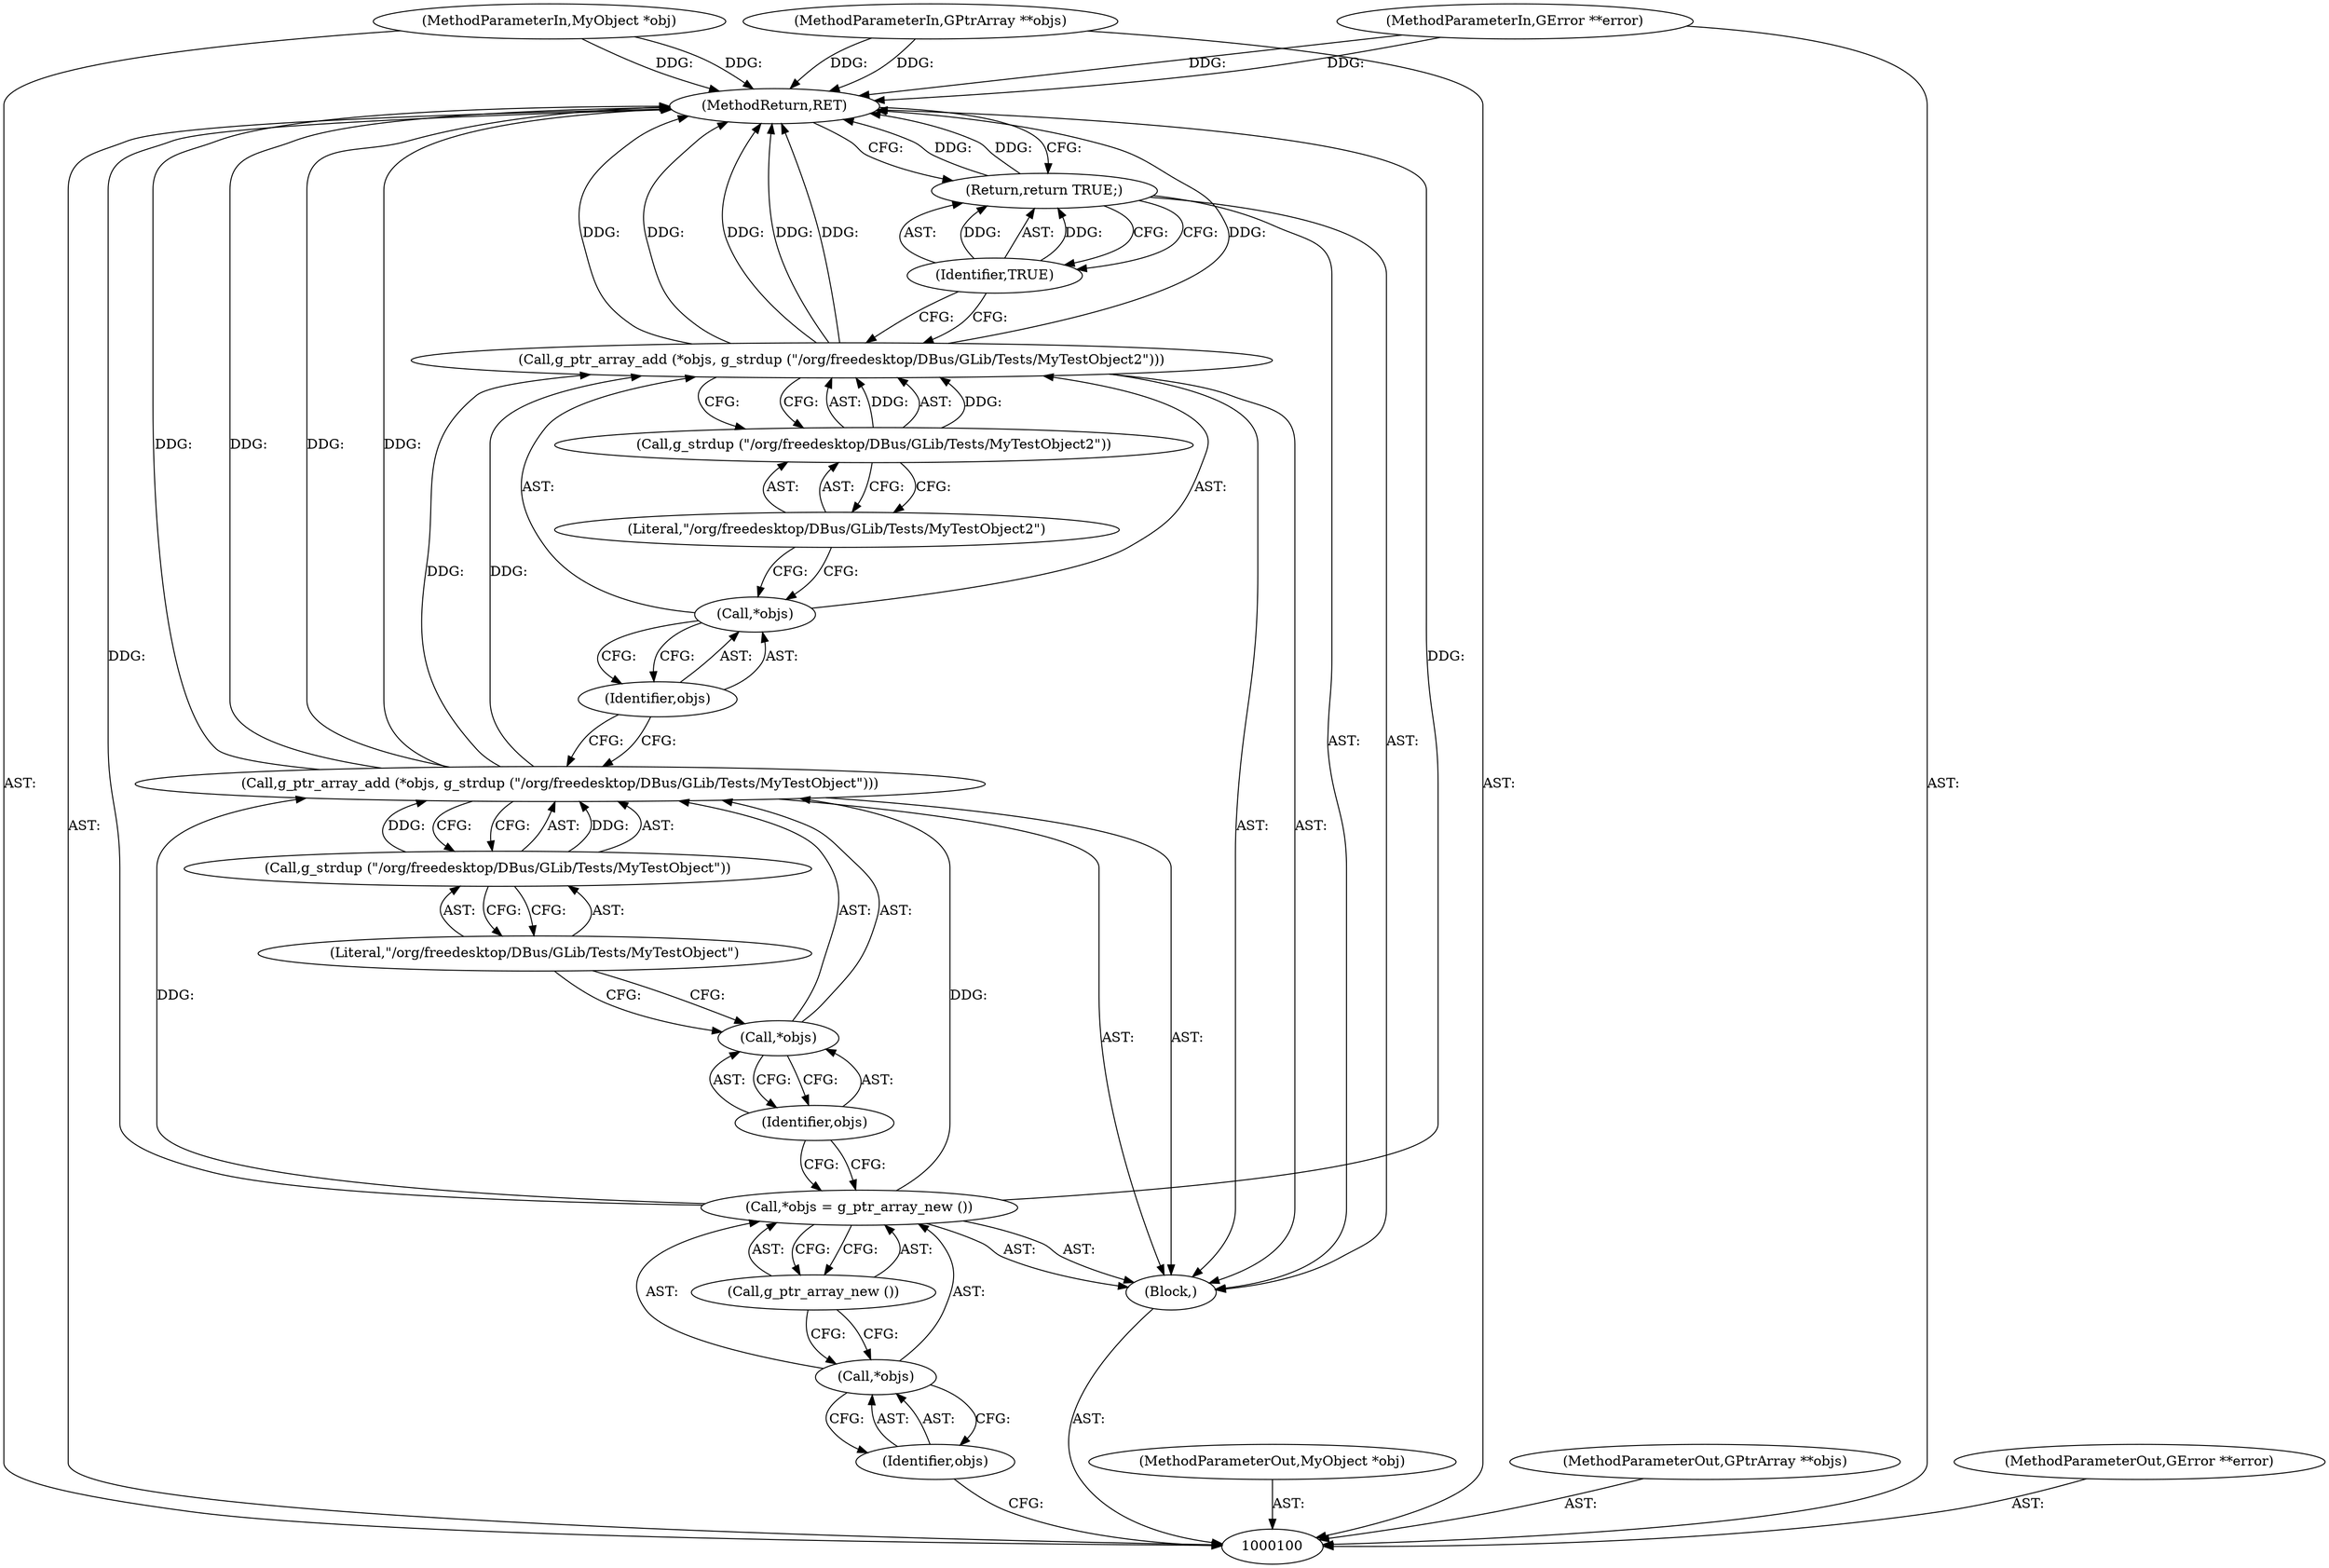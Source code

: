 digraph "1_dbus_9a6bce9b615abca6068348c1606ba8eaf13d9ae0_18" {
"1000121" [label="(MethodReturn,RET)"];
"1000101" [label="(MethodParameterIn,MyObject *obj)"];
"1000151" [label="(MethodParameterOut,MyObject *obj)"];
"1000102" [label="(MethodParameterIn,GPtrArray **objs)"];
"1000152" [label="(MethodParameterOut,GPtrArray **objs)"];
"1000103" [label="(MethodParameterIn,GError **error)"];
"1000153" [label="(MethodParameterOut,GError **error)"];
"1000104" [label="(Block,)"];
"1000108" [label="(Call,g_ptr_array_new ())"];
"1000105" [label="(Call,*objs = g_ptr_array_new ())"];
"1000106" [label="(Call,*objs)"];
"1000107" [label="(Identifier,objs)"];
"1000110" [label="(Call,*objs)"];
"1000109" [label="(Call,g_ptr_array_add (*objs, g_strdup (\"/org/freedesktop/DBus/GLib/Tests/MyTestObject\")))"];
"1000111" [label="(Identifier,objs)"];
"1000112" [label="(Call,g_strdup (\"/org/freedesktop/DBus/GLib/Tests/MyTestObject\"))"];
"1000113" [label="(Literal,\"/org/freedesktop/DBus/GLib/Tests/MyTestObject\")"];
"1000115" [label="(Call,*objs)"];
"1000114" [label="(Call,g_ptr_array_add (*objs, g_strdup (\"/org/freedesktop/DBus/GLib/Tests/MyTestObject2\")))"];
"1000116" [label="(Identifier,objs)"];
"1000117" [label="(Call,g_strdup (\"/org/freedesktop/DBus/GLib/Tests/MyTestObject2\"))"];
"1000118" [label="(Literal,\"/org/freedesktop/DBus/GLib/Tests/MyTestObject2\")"];
"1000119" [label="(Return,return TRUE;)"];
"1000120" [label="(Identifier,TRUE)"];
"1000121" -> "1000100"  [label="AST: "];
"1000121" -> "1000119"  [label="CFG: "];
"1000114" -> "1000121"  [label="DDG: "];
"1000114" -> "1000121"  [label="DDG: "];
"1000114" -> "1000121"  [label="DDG: "];
"1000105" -> "1000121"  [label="DDG: "];
"1000103" -> "1000121"  [label="DDG: "];
"1000101" -> "1000121"  [label="DDG: "];
"1000109" -> "1000121"  [label="DDG: "];
"1000109" -> "1000121"  [label="DDG: "];
"1000102" -> "1000121"  [label="DDG: "];
"1000119" -> "1000121"  [label="DDG: "];
"1000101" -> "1000100"  [label="AST: "];
"1000101" -> "1000121"  [label="DDG: "];
"1000151" -> "1000100"  [label="AST: "];
"1000102" -> "1000100"  [label="AST: "];
"1000102" -> "1000121"  [label="DDG: "];
"1000152" -> "1000100"  [label="AST: "];
"1000103" -> "1000100"  [label="AST: "];
"1000103" -> "1000121"  [label="DDG: "];
"1000153" -> "1000100"  [label="AST: "];
"1000104" -> "1000100"  [label="AST: "];
"1000105" -> "1000104"  [label="AST: "];
"1000109" -> "1000104"  [label="AST: "];
"1000114" -> "1000104"  [label="AST: "];
"1000119" -> "1000104"  [label="AST: "];
"1000108" -> "1000105"  [label="AST: "];
"1000108" -> "1000106"  [label="CFG: "];
"1000105" -> "1000108"  [label="CFG: "];
"1000105" -> "1000104"  [label="AST: "];
"1000105" -> "1000108"  [label="CFG: "];
"1000106" -> "1000105"  [label="AST: "];
"1000108" -> "1000105"  [label="AST: "];
"1000111" -> "1000105"  [label="CFG: "];
"1000105" -> "1000121"  [label="DDG: "];
"1000105" -> "1000109"  [label="DDG: "];
"1000106" -> "1000105"  [label="AST: "];
"1000106" -> "1000107"  [label="CFG: "];
"1000107" -> "1000106"  [label="AST: "];
"1000108" -> "1000106"  [label="CFG: "];
"1000107" -> "1000106"  [label="AST: "];
"1000107" -> "1000100"  [label="CFG: "];
"1000106" -> "1000107"  [label="CFG: "];
"1000110" -> "1000109"  [label="AST: "];
"1000110" -> "1000111"  [label="CFG: "];
"1000111" -> "1000110"  [label="AST: "];
"1000113" -> "1000110"  [label="CFG: "];
"1000109" -> "1000104"  [label="AST: "];
"1000109" -> "1000112"  [label="CFG: "];
"1000110" -> "1000109"  [label="AST: "];
"1000112" -> "1000109"  [label="AST: "];
"1000116" -> "1000109"  [label="CFG: "];
"1000109" -> "1000121"  [label="DDG: "];
"1000109" -> "1000121"  [label="DDG: "];
"1000105" -> "1000109"  [label="DDG: "];
"1000112" -> "1000109"  [label="DDG: "];
"1000109" -> "1000114"  [label="DDG: "];
"1000111" -> "1000110"  [label="AST: "];
"1000111" -> "1000105"  [label="CFG: "];
"1000110" -> "1000111"  [label="CFG: "];
"1000112" -> "1000109"  [label="AST: "];
"1000112" -> "1000113"  [label="CFG: "];
"1000113" -> "1000112"  [label="AST: "];
"1000109" -> "1000112"  [label="CFG: "];
"1000112" -> "1000109"  [label="DDG: "];
"1000113" -> "1000112"  [label="AST: "];
"1000113" -> "1000110"  [label="CFG: "];
"1000112" -> "1000113"  [label="CFG: "];
"1000115" -> "1000114"  [label="AST: "];
"1000115" -> "1000116"  [label="CFG: "];
"1000116" -> "1000115"  [label="AST: "];
"1000118" -> "1000115"  [label="CFG: "];
"1000114" -> "1000104"  [label="AST: "];
"1000114" -> "1000117"  [label="CFG: "];
"1000115" -> "1000114"  [label="AST: "];
"1000117" -> "1000114"  [label="AST: "];
"1000120" -> "1000114"  [label="CFG: "];
"1000114" -> "1000121"  [label="DDG: "];
"1000114" -> "1000121"  [label="DDG: "];
"1000114" -> "1000121"  [label="DDG: "];
"1000109" -> "1000114"  [label="DDG: "];
"1000117" -> "1000114"  [label="DDG: "];
"1000116" -> "1000115"  [label="AST: "];
"1000116" -> "1000109"  [label="CFG: "];
"1000115" -> "1000116"  [label="CFG: "];
"1000117" -> "1000114"  [label="AST: "];
"1000117" -> "1000118"  [label="CFG: "];
"1000118" -> "1000117"  [label="AST: "];
"1000114" -> "1000117"  [label="CFG: "];
"1000117" -> "1000114"  [label="DDG: "];
"1000118" -> "1000117"  [label="AST: "];
"1000118" -> "1000115"  [label="CFG: "];
"1000117" -> "1000118"  [label="CFG: "];
"1000119" -> "1000104"  [label="AST: "];
"1000119" -> "1000120"  [label="CFG: "];
"1000120" -> "1000119"  [label="AST: "];
"1000121" -> "1000119"  [label="CFG: "];
"1000119" -> "1000121"  [label="DDG: "];
"1000120" -> "1000119"  [label="DDG: "];
"1000120" -> "1000119"  [label="AST: "];
"1000120" -> "1000114"  [label="CFG: "];
"1000119" -> "1000120"  [label="CFG: "];
"1000120" -> "1000119"  [label="DDG: "];
}
